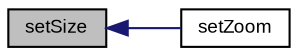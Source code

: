 digraph "setSize"
{
  bgcolor="transparent";
  edge [fontname="Arial",fontsize="9",labelfontname="Arial",labelfontsize="9"];
  node [fontname="Arial",fontsize="9",shape=record];
  rankdir="LR";
  Node1 [label="setSize",height=0.2,width=0.4,color="black", fillcolor="grey75", style="filled" fontcolor="black"];
  Node1 -> Node2 [dir="back",color="midnightblue",fontsize="9",style="solid",fontname="Arial"];
  Node2 [label="setZoom",height=0.2,width=0.4,color="black",URL="$class_v_s_t_g_u_i_1_1_c_frame.html#acd95b7a4f72bc2f26ec1b08904fd3df1",tooltip="set zoom factor "];
}
